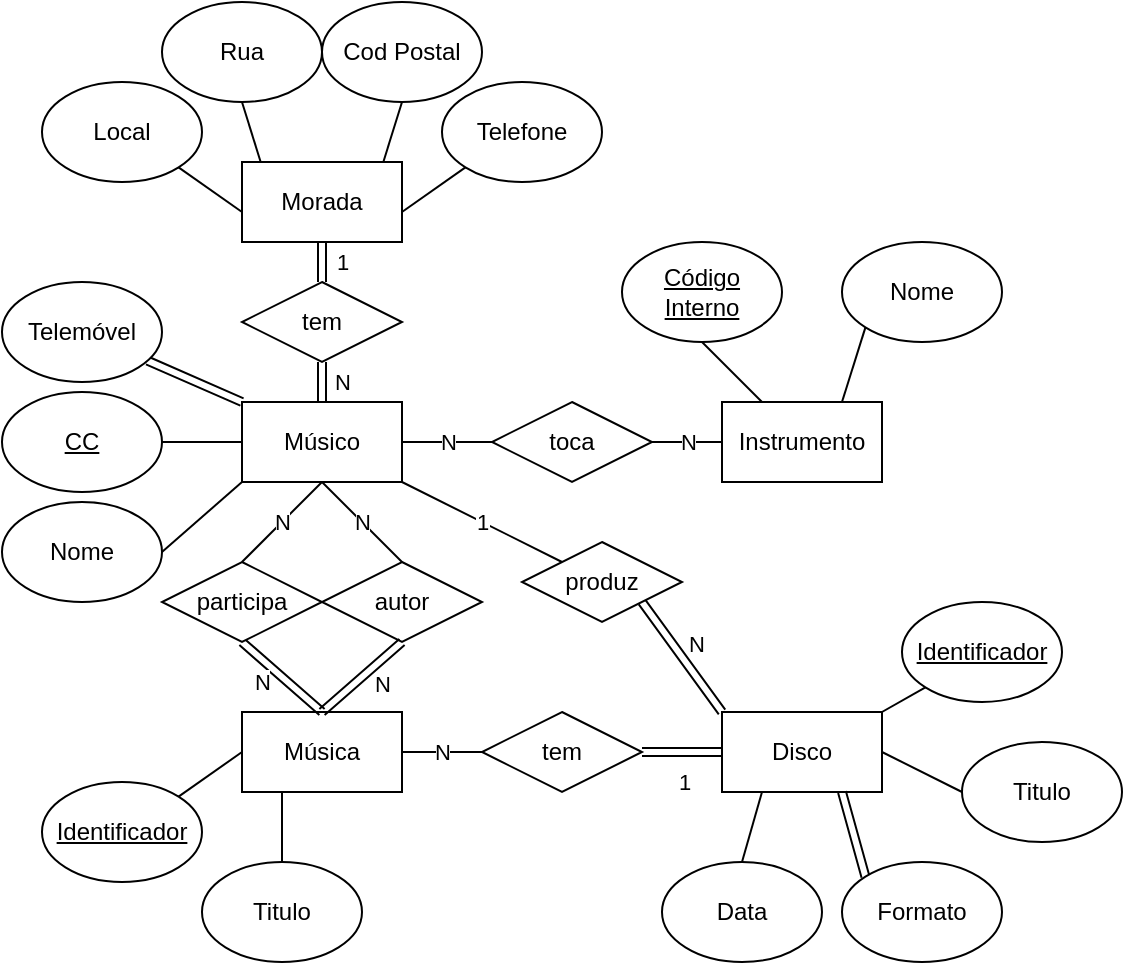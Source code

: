 <mxfile version="26.0.16">
  <diagram name="Page-1" id="rTU0iAKAZ2VxzZM9UxEf">
    <mxGraphModel dx="943" dy="1624" grid="1" gridSize="10" guides="1" tooltips="1" connect="1" arrows="1" fold="1" page="1" pageScale="1" pageWidth="850" pageHeight="1100" math="0" shadow="0">
      <root>
        <mxCell id="0" />
        <mxCell id="1" parent="0" />
        <mxCell id="pxrOHtRDB23Sc_MLueAU-42" style="edgeStyle=none;shape=link;rounded=0;orthogonalLoop=1;jettySize=auto;html=1;exitX=0;exitY=0;exitDx=0;exitDy=0;" edge="1" parent="1" source="pxrOHtRDB23Sc_MLueAU-2" target="pxrOHtRDB23Sc_MLueAU-8">
          <mxGeometry relative="1" as="geometry" />
        </mxCell>
        <mxCell id="pxrOHtRDB23Sc_MLueAU-83" value="N" style="edgeStyle=none;shape=link;rounded=0;orthogonalLoop=1;jettySize=auto;html=1;exitX=0.5;exitY=0;exitDx=0;exitDy=0;entryX=0.5;entryY=1;entryDx=0;entryDy=0;" edge="1" parent="1" source="pxrOHtRDB23Sc_MLueAU-2" target="pxrOHtRDB23Sc_MLueAU-82">
          <mxGeometry y="-10" relative="1" as="geometry">
            <mxPoint as="offset" />
          </mxGeometry>
        </mxCell>
        <mxCell id="pxrOHtRDB23Sc_MLueAU-2" value="Músico" style="rounded=0;whiteSpace=wrap;html=1;" vertex="1" parent="1">
          <mxGeometry x="300" y="100" width="80" height="40" as="geometry" />
        </mxCell>
        <mxCell id="pxrOHtRDB23Sc_MLueAU-3" value="&lt;u&gt;CC&lt;/u&gt;" style="ellipse;whiteSpace=wrap;html=1;direction=west;" vertex="1" parent="1">
          <mxGeometry x="180" y="95" width="80" height="50" as="geometry" />
        </mxCell>
        <mxCell id="pxrOHtRDB23Sc_MLueAU-4" value="Nome" style="ellipse;whiteSpace=wrap;html=1;direction=west;" vertex="1" parent="1">
          <mxGeometry x="180" y="150" width="80" height="50" as="geometry" />
        </mxCell>
        <mxCell id="pxrOHtRDB23Sc_MLueAU-6" value="" style="endArrow=none;html=1;rounded=0;entryX=0;entryY=0.5;entryDx=0;entryDy=0;exitX=0;exitY=0.5;exitDx=0;exitDy=0;" edge="1" parent="1" source="pxrOHtRDB23Sc_MLueAU-3" target="pxrOHtRDB23Sc_MLueAU-2">
          <mxGeometry width="50" height="50" relative="1" as="geometry">
            <mxPoint x="360" y="290" as="sourcePoint" />
            <mxPoint x="410" y="240" as="targetPoint" />
          </mxGeometry>
        </mxCell>
        <mxCell id="pxrOHtRDB23Sc_MLueAU-8" value="Telemóvel" style="ellipse;whiteSpace=wrap;html=1;direction=west;" vertex="1" parent="1">
          <mxGeometry x="180" y="40" width="80" height="50" as="geometry" />
        </mxCell>
        <mxCell id="pxrOHtRDB23Sc_MLueAU-10" value="Telefone" style="ellipse;whiteSpace=wrap;html=1;direction=west;" vertex="1" parent="1">
          <mxGeometry x="400" y="-60" width="80" height="50" as="geometry" />
        </mxCell>
        <mxCell id="pxrOHtRDB23Sc_MLueAU-11" value="Cod Postal" style="ellipse;whiteSpace=wrap;html=1;direction=west;" vertex="1" parent="1">
          <mxGeometry x="340" y="-100" width="80" height="50" as="geometry" />
        </mxCell>
        <mxCell id="pxrOHtRDB23Sc_MLueAU-12" value="Rua" style="ellipse;whiteSpace=wrap;html=1;direction=west;" vertex="1" parent="1">
          <mxGeometry x="260" y="-100" width="80" height="50" as="geometry" />
        </mxCell>
        <mxCell id="pxrOHtRDB23Sc_MLueAU-13" value="Local" style="ellipse;whiteSpace=wrap;html=1;direction=west;" vertex="1" parent="1">
          <mxGeometry x="200" y="-60" width="80" height="50" as="geometry" />
        </mxCell>
        <mxCell id="pxrOHtRDB23Sc_MLueAU-18" value="Instrumento" style="rounded=0;whiteSpace=wrap;html=1;" vertex="1" parent="1">
          <mxGeometry x="540" y="100" width="80" height="40" as="geometry" />
        </mxCell>
        <mxCell id="pxrOHtRDB23Sc_MLueAU-19" value="&lt;u&gt;Código Interno&lt;/u&gt;" style="ellipse;whiteSpace=wrap;html=1;direction=west;" vertex="1" parent="1">
          <mxGeometry x="490" y="20" width="80" height="50" as="geometry" />
        </mxCell>
        <mxCell id="pxrOHtRDB23Sc_MLueAU-20" value="Nome" style="ellipse;whiteSpace=wrap;html=1;direction=west;" vertex="1" parent="1">
          <mxGeometry x="600" y="20" width="80" height="50" as="geometry" />
        </mxCell>
        <mxCell id="pxrOHtRDB23Sc_MLueAU-22" value="" style="endArrow=none;html=1;rounded=0;exitX=0.25;exitY=0;exitDx=0;exitDy=0;entryX=0.5;entryY=0;entryDx=0;entryDy=0;" edge="1" parent="1" source="pxrOHtRDB23Sc_MLueAU-18" target="pxrOHtRDB23Sc_MLueAU-19">
          <mxGeometry width="50" height="50" relative="1" as="geometry">
            <mxPoint x="720" y="250" as="sourcePoint" />
            <mxPoint x="770" y="200" as="targetPoint" />
          </mxGeometry>
        </mxCell>
        <mxCell id="pxrOHtRDB23Sc_MLueAU-72" style="edgeStyle=none;shape=link;rounded=0;orthogonalLoop=1;jettySize=auto;html=1;exitX=0;exitY=0.5;exitDx=0;exitDy=0;entryX=1;entryY=0.5;entryDx=0;entryDy=0;" edge="1" parent="1" source="pxrOHtRDB23Sc_MLueAU-23" target="pxrOHtRDB23Sc_MLueAU-57">
          <mxGeometry relative="1" as="geometry" />
        </mxCell>
        <mxCell id="pxrOHtRDB23Sc_MLueAU-74" value="1" style="edgeLabel;html=1;align=center;verticalAlign=middle;resizable=0;points=[];" vertex="1" connectable="0" parent="pxrOHtRDB23Sc_MLueAU-72">
          <mxGeometry x="-0.033" y="-2" relative="1" as="geometry">
            <mxPoint y="17" as="offset" />
          </mxGeometry>
        </mxCell>
        <mxCell id="pxrOHtRDB23Sc_MLueAU-75" style="edgeStyle=none;shape=link;rounded=0;orthogonalLoop=1;jettySize=auto;html=1;exitX=0;exitY=0;exitDx=0;exitDy=0;entryX=1;entryY=1;entryDx=0;entryDy=0;" edge="1" parent="1" source="pxrOHtRDB23Sc_MLueAU-23" target="pxrOHtRDB23Sc_MLueAU-63">
          <mxGeometry relative="1" as="geometry" />
        </mxCell>
        <mxCell id="pxrOHtRDB23Sc_MLueAU-76" value="N" style="edgeLabel;html=1;align=center;verticalAlign=middle;resizable=0;points=[];" vertex="1" connectable="0" parent="pxrOHtRDB23Sc_MLueAU-75">
          <mxGeometry x="-0.143" y="-1" relative="1" as="geometry">
            <mxPoint x="3" y="-10" as="offset" />
          </mxGeometry>
        </mxCell>
        <mxCell id="pxrOHtRDB23Sc_MLueAU-23" value="Disco" style="rounded=0;whiteSpace=wrap;html=1;" vertex="1" parent="1">
          <mxGeometry x="540" y="255" width="80" height="40" as="geometry" />
        </mxCell>
        <mxCell id="pxrOHtRDB23Sc_MLueAU-24" value="&lt;u&gt;Identificador&lt;/u&gt;" style="ellipse;whiteSpace=wrap;html=1;direction=west;" vertex="1" parent="1">
          <mxGeometry x="630" y="200" width="80" height="50" as="geometry" />
        </mxCell>
        <mxCell id="pxrOHtRDB23Sc_MLueAU-25" value="Titulo" style="ellipse;whiteSpace=wrap;html=1;direction=west;" vertex="1" parent="1">
          <mxGeometry x="660" y="270" width="80" height="50" as="geometry" />
        </mxCell>
        <mxCell id="pxrOHtRDB23Sc_MLueAU-54" style="edgeStyle=none;shape=link;rounded=0;orthogonalLoop=1;jettySize=auto;html=1;exitX=1;exitY=1;exitDx=0;exitDy=0;entryX=0.75;entryY=1;entryDx=0;entryDy=0;" edge="1" parent="1" source="pxrOHtRDB23Sc_MLueAU-26" target="pxrOHtRDB23Sc_MLueAU-23">
          <mxGeometry relative="1" as="geometry" />
        </mxCell>
        <mxCell id="pxrOHtRDB23Sc_MLueAU-26" value="Formato" style="ellipse;whiteSpace=wrap;html=1;direction=west;" vertex="1" parent="1">
          <mxGeometry x="600" y="330" width="80" height="50" as="geometry" />
        </mxCell>
        <mxCell id="pxrOHtRDB23Sc_MLueAU-27" value="Data" style="ellipse;whiteSpace=wrap;html=1;direction=west;" vertex="1" parent="1">
          <mxGeometry x="510" y="330" width="80" height="50" as="geometry" />
        </mxCell>
        <mxCell id="pxrOHtRDB23Sc_MLueAU-31" value="" style="endArrow=none;html=1;rounded=0;entryX=1;entryY=0.5;entryDx=0;entryDy=0;exitX=1;exitY=0.5;exitDx=0;exitDy=0;" edge="1" parent="1" source="pxrOHtRDB23Sc_MLueAU-23" target="pxrOHtRDB23Sc_MLueAU-25">
          <mxGeometry width="50" height="50" relative="1" as="geometry">
            <mxPoint x="560" y="490" as="sourcePoint" />
            <mxPoint x="610" y="440" as="targetPoint" />
          </mxGeometry>
        </mxCell>
        <mxCell id="pxrOHtRDB23Sc_MLueAU-33" value="Música" style="rounded=0;whiteSpace=wrap;html=1;" vertex="1" parent="1">
          <mxGeometry x="300" y="255" width="80" height="40" as="geometry" />
        </mxCell>
        <mxCell id="pxrOHtRDB23Sc_MLueAU-34" value="Titulo" style="ellipse;whiteSpace=wrap;html=1;direction=west;" vertex="1" parent="1">
          <mxGeometry x="280" y="330" width="80" height="50" as="geometry" />
        </mxCell>
        <mxCell id="pxrOHtRDB23Sc_MLueAU-36" value="&lt;u&gt;Identificador&lt;/u&gt;" style="ellipse;whiteSpace=wrap;html=1;direction=west;" vertex="1" parent="1">
          <mxGeometry x="200" y="290" width="80" height="50" as="geometry" />
        </mxCell>
        <mxCell id="pxrOHtRDB23Sc_MLueAU-43" value="toca" style="rhombus;whiteSpace=wrap;html=1;" vertex="1" parent="1">
          <mxGeometry x="425" y="100" width="80" height="40" as="geometry" />
        </mxCell>
        <mxCell id="pxrOHtRDB23Sc_MLueAU-45" value="" style="endArrow=none;html=1;rounded=0;exitX=0.75;exitY=0;exitDx=0;exitDy=0;entryX=1;entryY=0;entryDx=0;entryDy=0;" edge="1" parent="1" source="pxrOHtRDB23Sc_MLueAU-18" target="pxrOHtRDB23Sc_MLueAU-20">
          <mxGeometry width="50" height="50" relative="1" as="geometry">
            <mxPoint x="570" y="110" as="sourcePoint" />
            <mxPoint x="540" y="80" as="targetPoint" />
          </mxGeometry>
        </mxCell>
        <mxCell id="pxrOHtRDB23Sc_MLueAU-46" value="N" style="endArrow=none;html=1;rounded=0;exitX=1;exitY=0.5;exitDx=0;exitDy=0;entryX=0;entryY=0.5;entryDx=0;entryDy=0;" edge="1" parent="1" source="pxrOHtRDB23Sc_MLueAU-2" target="pxrOHtRDB23Sc_MLueAU-43">
          <mxGeometry width="50" height="50" relative="1" as="geometry">
            <mxPoint x="570" y="220" as="sourcePoint" />
            <mxPoint x="620" y="170" as="targetPoint" />
          </mxGeometry>
        </mxCell>
        <mxCell id="pxrOHtRDB23Sc_MLueAU-47" value="N" style="endArrow=none;html=1;rounded=0;entryX=0;entryY=0.5;entryDx=0;entryDy=0;exitX=1;exitY=0.5;exitDx=0;exitDy=0;" edge="1" parent="1" source="pxrOHtRDB23Sc_MLueAU-43" target="pxrOHtRDB23Sc_MLueAU-18">
          <mxGeometry width="50" height="50" relative="1" as="geometry">
            <mxPoint x="510" y="120" as="sourcePoint" />
            <mxPoint x="435" y="130" as="targetPoint" />
          </mxGeometry>
        </mxCell>
        <mxCell id="pxrOHtRDB23Sc_MLueAU-48" value="" style="endArrow=none;html=1;rounded=0;exitX=0;exitY=0.5;exitDx=0;exitDy=0;entryX=1;entryY=0;entryDx=0;entryDy=0;" edge="1" parent="1" target="pxrOHtRDB23Sc_MLueAU-10">
          <mxGeometry width="50" height="50" relative="1" as="geometry">
            <mxPoint x="380" y="5.0" as="sourcePoint" />
            <mxPoint x="540" y="100" as="targetPoint" />
          </mxGeometry>
        </mxCell>
        <mxCell id="pxrOHtRDB23Sc_MLueAU-49" value="" style="endArrow=none;html=1;rounded=0;exitX=0;exitY=1;exitDx=0;exitDy=0;entryX=0.5;entryY=0;entryDx=0;entryDy=0;" edge="1" parent="1" target="pxrOHtRDB23Sc_MLueAU-11">
          <mxGeometry width="50" height="50" relative="1" as="geometry">
            <mxPoint x="368.382" y="-12.616" as="sourcePoint" />
            <mxPoint x="550" y="110" as="targetPoint" />
          </mxGeometry>
        </mxCell>
        <mxCell id="pxrOHtRDB23Sc_MLueAU-50" value="" style="endArrow=none;html=1;rounded=0;exitX=1;exitY=1;exitDx=0;exitDy=0;entryX=0.5;entryY=0;entryDx=0;entryDy=0;" edge="1" parent="1" target="pxrOHtRDB23Sc_MLueAU-12">
          <mxGeometry width="50" height="50" relative="1" as="geometry">
            <mxPoint x="311.618" y="-12.616" as="sourcePoint" />
            <mxPoint x="560" y="120" as="targetPoint" />
          </mxGeometry>
        </mxCell>
        <mxCell id="pxrOHtRDB23Sc_MLueAU-51" value="" style="endArrow=none;html=1;rounded=0;exitX=1;exitY=0.5;exitDx=0;exitDy=0;entryX=0;entryY=0;entryDx=0;entryDy=0;" edge="1" parent="1" target="pxrOHtRDB23Sc_MLueAU-13">
          <mxGeometry width="50" height="50" relative="1" as="geometry">
            <mxPoint x="300" y="5.0" as="sourcePoint" />
            <mxPoint x="570" y="130" as="targetPoint" />
          </mxGeometry>
        </mxCell>
        <mxCell id="pxrOHtRDB23Sc_MLueAU-53" value="" style="endArrow=none;html=1;rounded=0;exitX=0;exitY=0.5;exitDx=0;exitDy=0;entryX=0;entryY=1;entryDx=0;entryDy=0;" edge="1" parent="1" source="pxrOHtRDB23Sc_MLueAU-4" target="pxrOHtRDB23Sc_MLueAU-2">
          <mxGeometry width="50" height="50" relative="1" as="geometry">
            <mxPoint x="490" y="190" as="sourcePoint" />
            <mxPoint x="540" y="140" as="targetPoint" />
          </mxGeometry>
        </mxCell>
        <mxCell id="pxrOHtRDB23Sc_MLueAU-55" value="" style="endArrow=none;html=1;rounded=0;entryX=1;entryY=0;entryDx=0;entryDy=0;exitX=1;exitY=0;exitDx=0;exitDy=0;" edge="1" parent="1" source="pxrOHtRDB23Sc_MLueAU-23" target="pxrOHtRDB23Sc_MLueAU-24">
          <mxGeometry width="50" height="50" relative="1" as="geometry">
            <mxPoint x="590" y="265" as="sourcePoint" />
            <mxPoint x="680" y="260" as="targetPoint" />
          </mxGeometry>
        </mxCell>
        <mxCell id="pxrOHtRDB23Sc_MLueAU-56" value="" style="endArrow=none;html=1;rounded=0;entryX=0.25;entryY=1;entryDx=0;entryDy=0;exitX=0.5;exitY=1;exitDx=0;exitDy=0;" edge="1" parent="1" source="pxrOHtRDB23Sc_MLueAU-27" target="pxrOHtRDB23Sc_MLueAU-23">
          <mxGeometry width="50" height="50" relative="1" as="geometry">
            <mxPoint x="600" y="275" as="sourcePoint" />
            <mxPoint x="690" y="270" as="targetPoint" />
          </mxGeometry>
        </mxCell>
        <mxCell id="pxrOHtRDB23Sc_MLueAU-57" value="tem" style="rhombus;whiteSpace=wrap;html=1;" vertex="1" parent="1">
          <mxGeometry x="420" y="255" width="80" height="40" as="geometry" />
        </mxCell>
        <mxCell id="pxrOHtRDB23Sc_MLueAU-70" style="edgeStyle=none;shape=link;rounded=0;orthogonalLoop=1;jettySize=auto;html=1;exitX=0.5;exitY=1;exitDx=0;exitDy=0;entryX=0.5;entryY=0;entryDx=0;entryDy=0;" edge="1" parent="1" source="pxrOHtRDB23Sc_MLueAU-60" target="pxrOHtRDB23Sc_MLueAU-33">
          <mxGeometry relative="1" as="geometry" />
        </mxCell>
        <mxCell id="pxrOHtRDB23Sc_MLueAU-71" value="N" style="edgeLabel;html=1;align=center;verticalAlign=middle;resizable=0;points=[];" vertex="1" connectable="0" parent="pxrOHtRDB23Sc_MLueAU-70">
          <mxGeometry x="-0.371" y="1" relative="1" as="geometry">
            <mxPoint x="-3" y="10" as="offset" />
          </mxGeometry>
        </mxCell>
        <mxCell id="pxrOHtRDB23Sc_MLueAU-60" value="participa" style="rhombus;whiteSpace=wrap;html=1;" vertex="1" parent="1">
          <mxGeometry x="260" y="180" width="80" height="40" as="geometry" />
        </mxCell>
        <mxCell id="pxrOHtRDB23Sc_MLueAU-61" value="N" style="endArrow=none;html=1;rounded=0;entryX=0.5;entryY=1;entryDx=0;entryDy=0;exitX=0.5;exitY=0;exitDx=0;exitDy=0;" edge="1" parent="1" source="pxrOHtRDB23Sc_MLueAU-60" target="pxrOHtRDB23Sc_MLueAU-2">
          <mxGeometry width="50" height="50" relative="1" as="geometry">
            <mxPoint x="510" y="285" as="sourcePoint" />
            <mxPoint x="550" y="285" as="targetPoint" />
          </mxGeometry>
        </mxCell>
        <mxCell id="pxrOHtRDB23Sc_MLueAU-63" value="produz" style="rhombus;whiteSpace=wrap;html=1;" vertex="1" parent="1">
          <mxGeometry x="440" y="170" width="80" height="40" as="geometry" />
        </mxCell>
        <mxCell id="pxrOHtRDB23Sc_MLueAU-64" value="1" style="endArrow=none;html=1;rounded=0;exitX=1;exitY=1;exitDx=0;exitDy=0;entryX=0;entryY=0;entryDx=0;entryDy=0;" edge="1" parent="1" source="pxrOHtRDB23Sc_MLueAU-2" target="pxrOHtRDB23Sc_MLueAU-63">
          <mxGeometry width="50" height="50" relative="1" as="geometry">
            <mxPoint x="390" y="130" as="sourcePoint" />
            <mxPoint x="435" y="130" as="targetPoint" />
          </mxGeometry>
        </mxCell>
        <mxCell id="pxrOHtRDB23Sc_MLueAU-66" value="" style="endArrow=none;html=1;rounded=0;entryX=0;entryY=0.5;entryDx=0;entryDy=0;exitX=0;exitY=1;exitDx=0;exitDy=0;" edge="1" parent="1" source="pxrOHtRDB23Sc_MLueAU-36" target="pxrOHtRDB23Sc_MLueAU-33">
          <mxGeometry width="50" height="50" relative="1" as="geometry">
            <mxPoint x="240" y="270" as="sourcePoint" />
            <mxPoint x="250" y="235" as="targetPoint" />
          </mxGeometry>
        </mxCell>
        <mxCell id="pxrOHtRDB23Sc_MLueAU-67" value="" style="endArrow=none;html=1;rounded=0;exitX=0.5;exitY=1;exitDx=0;exitDy=0;entryX=0.25;entryY=1;entryDx=0;entryDy=0;" edge="1" parent="1" source="pxrOHtRDB23Sc_MLueAU-34" target="pxrOHtRDB23Sc_MLueAU-33">
          <mxGeometry width="50" height="50" relative="1" as="geometry">
            <mxPoint x="570" y="350" as="sourcePoint" />
            <mxPoint x="340" y="295" as="targetPoint" />
          </mxGeometry>
        </mxCell>
        <mxCell id="pxrOHtRDB23Sc_MLueAU-73" value="N" style="endArrow=none;html=1;rounded=0;exitX=1;exitY=0.5;exitDx=0;exitDy=0;entryX=0;entryY=0.5;entryDx=0;entryDy=0;" edge="1" parent="1" source="pxrOHtRDB23Sc_MLueAU-33" target="pxrOHtRDB23Sc_MLueAU-57">
          <mxGeometry width="50" height="50" relative="1" as="geometry">
            <mxPoint x="360" y="220" as="sourcePoint" />
            <mxPoint x="415" y="265" as="targetPoint" />
          </mxGeometry>
        </mxCell>
        <mxCell id="pxrOHtRDB23Sc_MLueAU-77" value="autor" style="rhombus;whiteSpace=wrap;html=1;" vertex="1" parent="1">
          <mxGeometry x="340" y="180" width="80" height="40" as="geometry" />
        </mxCell>
        <mxCell id="pxrOHtRDB23Sc_MLueAU-78" value="N" style="endArrow=none;html=1;rounded=0;entryX=0.5;entryY=1;entryDx=0;entryDy=0;exitX=0.5;exitY=0;exitDx=0;exitDy=0;" edge="1" parent="1" source="pxrOHtRDB23Sc_MLueAU-77" target="pxrOHtRDB23Sc_MLueAU-2">
          <mxGeometry width="50" height="50" relative="1" as="geometry">
            <mxPoint x="310" y="190" as="sourcePoint" />
            <mxPoint x="350" y="150" as="targetPoint" />
          </mxGeometry>
        </mxCell>
        <mxCell id="pxrOHtRDB23Sc_MLueAU-79" style="edgeStyle=none;shape=link;rounded=0;orthogonalLoop=1;jettySize=auto;html=1;exitX=0.5;exitY=1;exitDx=0;exitDy=0;entryX=0.5;entryY=0;entryDx=0;entryDy=0;" edge="1" parent="1" source="pxrOHtRDB23Sc_MLueAU-77" target="pxrOHtRDB23Sc_MLueAU-33">
          <mxGeometry relative="1" as="geometry">
            <mxPoint x="310" y="230" as="sourcePoint" />
            <mxPoint x="350" y="265" as="targetPoint" />
          </mxGeometry>
        </mxCell>
        <mxCell id="pxrOHtRDB23Sc_MLueAU-80" value="N" style="edgeLabel;html=1;align=center;verticalAlign=middle;resizable=0;points=[];" vertex="1" connectable="0" parent="pxrOHtRDB23Sc_MLueAU-79">
          <mxGeometry x="-0.371" y="1" relative="1" as="geometry">
            <mxPoint x="2" y="9" as="offset" />
          </mxGeometry>
        </mxCell>
        <mxCell id="pxrOHtRDB23Sc_MLueAU-81" value="Morada" style="rounded=0;whiteSpace=wrap;html=1;" vertex="1" parent="1">
          <mxGeometry x="300" y="-20" width="80" height="40" as="geometry" />
        </mxCell>
        <mxCell id="pxrOHtRDB23Sc_MLueAU-84" value="1" style="edgeStyle=none;shape=link;rounded=0;orthogonalLoop=1;jettySize=auto;html=1;exitX=0.5;exitY=0;exitDx=0;exitDy=0;entryX=0.5;entryY=1;entryDx=0;entryDy=0;" edge="1" parent="1" source="pxrOHtRDB23Sc_MLueAU-82" target="pxrOHtRDB23Sc_MLueAU-81">
          <mxGeometry y="-10" relative="1" as="geometry">
            <mxPoint as="offset" />
          </mxGeometry>
        </mxCell>
        <mxCell id="pxrOHtRDB23Sc_MLueAU-82" value="tem" style="rhombus;whiteSpace=wrap;html=1;" vertex="1" parent="1">
          <mxGeometry x="300" y="40" width="80" height="40" as="geometry" />
        </mxCell>
      </root>
    </mxGraphModel>
  </diagram>
</mxfile>

